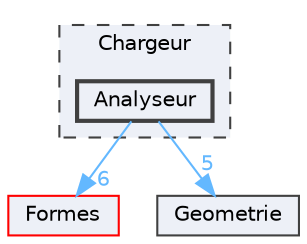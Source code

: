 digraph "Chargeur/Analyseur"
{
 // LATEX_PDF_SIZE
  bgcolor="transparent";
  edge [fontname=Helvetica,fontsize=10,labelfontname=Helvetica,labelfontsize=10];
  node [fontname=Helvetica,fontsize=10,shape=box,height=0.2,width=0.4];
  compound=true
  subgraph clusterdir_6e9d6469df617a59c2ecbe4f2ad6f35c {
    graph [ bgcolor="#edf0f7", pencolor="grey25", label="Chargeur", fontname=Helvetica,fontsize=10 style="filled,dashed", URL="dir_6e9d6469df617a59c2ecbe4f2ad6f35c.html",tooltip=""]
  dir_cfefe862b5d20c81e2c768374b565b88 [label="Analyseur", fillcolor="#edf0f7", color="grey25", style="filled,bold", URL="dir_cfefe862b5d20c81e2c768374b565b88.html",tooltip=""];
  }
  dir_29b50a3b0d83dc131baccc5fbf70a8b6 [label="Formes", fillcolor="#edf0f7", color="red", style="filled", URL="dir_29b50a3b0d83dc131baccc5fbf70a8b6.html",tooltip=""];
  dir_46eab25f195f56509443ad6e58c59db9 [label="Geometrie", fillcolor="#edf0f7", color="grey25", style="filled", URL="dir_46eab25f195f56509443ad6e58c59db9.html",tooltip=""];
  dir_cfefe862b5d20c81e2c768374b565b88->dir_29b50a3b0d83dc131baccc5fbf70a8b6 [headlabel="6", labeldistance=1.5 headhref="dir_000002_000013.html" href="dir_000002_000013.html" color="steelblue1" fontcolor="steelblue1"];
  dir_cfefe862b5d20c81e2c768374b565b88->dir_46eab25f195f56509443ad6e58c59db9 [headlabel="5", labeldistance=1.5 headhref="dir_000002_000017.html" href="dir_000002_000017.html" color="steelblue1" fontcolor="steelblue1"];
}

